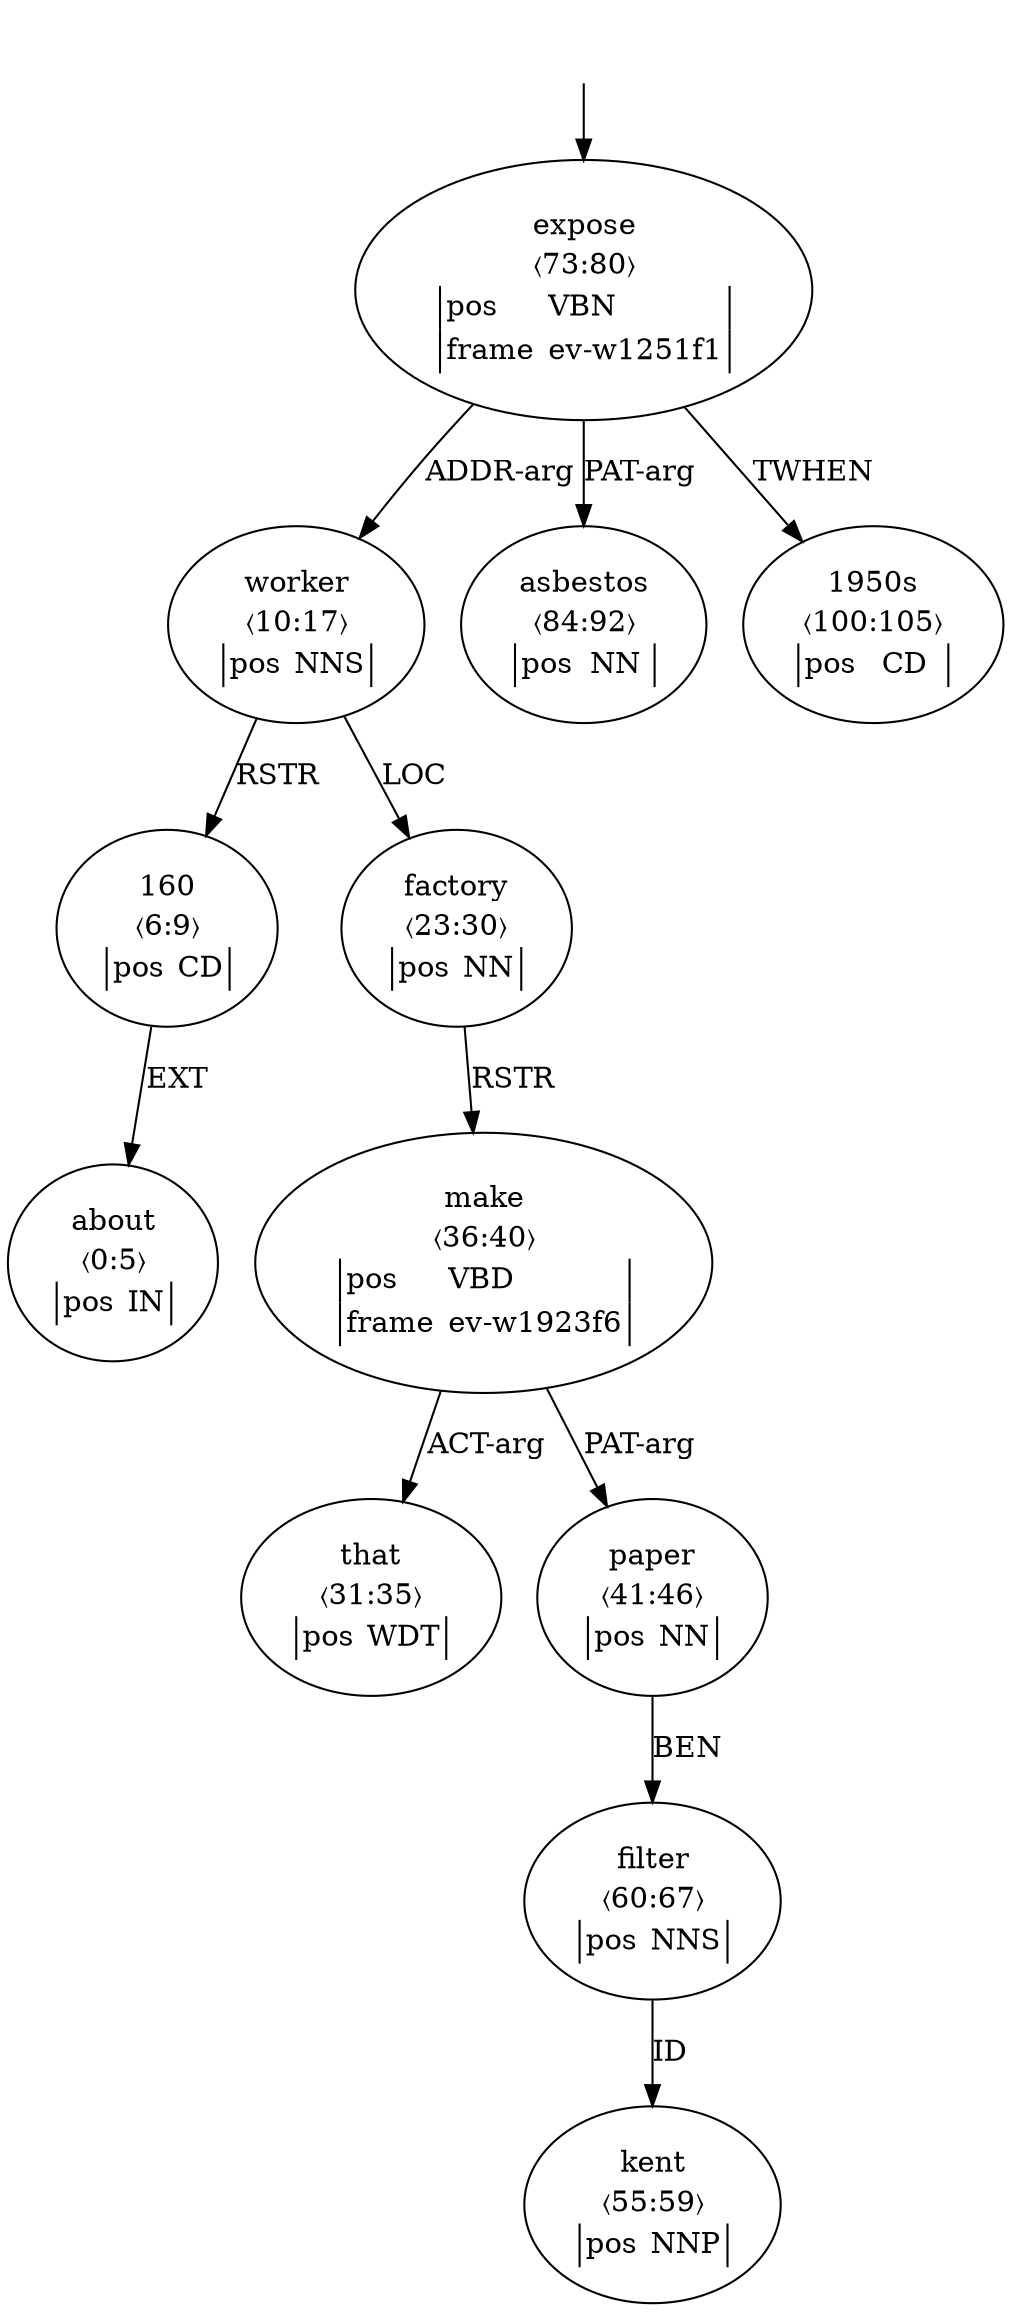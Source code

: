 digraph "20003024" {
  top [ style=invis ];
  top -> 14;
  0 [ label=<<table align="center" border="0" cellspacing="0"><tr><td colspan="2">about</td></tr><tr><td colspan="2">〈0:5〉</td></tr><tr><td sides="l" border="1" align="left">pos</td><td sides="r" border="1" align="left">IN</td></tr></table>> ];
  1 [ label=<<table align="center" border="0" cellspacing="0"><tr><td colspan="2">160</td></tr><tr><td colspan="2">〈6:9〉</td></tr><tr><td sides="l" border="1" align="left">pos</td><td sides="r" border="1" align="left">CD</td></tr></table>> ];
  2 [ label=<<table align="center" border="0" cellspacing="0"><tr><td colspan="2">worker</td></tr><tr><td colspan="2">〈10:17〉</td></tr><tr><td sides="l" border="1" align="left">pos</td><td sides="r" border="1" align="left">NNS</td></tr></table>> ];
  5 [ label=<<table align="center" border="0" cellspacing="0"><tr><td colspan="2">factory</td></tr><tr><td colspan="2">〈23:30〉</td></tr><tr><td sides="l" border="1" align="left">pos</td><td sides="r" border="1" align="left">NN</td></tr></table>> ];
  6 [ label=<<table align="center" border="0" cellspacing="0"><tr><td colspan="2">that</td></tr><tr><td colspan="2">〈31:35〉</td></tr><tr><td sides="l" border="1" align="left">pos</td><td sides="r" border="1" align="left">WDT</td></tr></table>> ];
  7 [ label=<<table align="center" border="0" cellspacing="0"><tr><td colspan="2">make</td></tr><tr><td colspan="2">〈36:40〉</td></tr><tr><td sides="l" border="1" align="left">pos</td><td sides="r" border="1" align="left">VBD</td></tr><tr><td sides="l" border="1" align="left">frame</td><td sides="r" border="1" align="left">ev-w1923f6</td></tr></table>> ];
  8 [ label=<<table align="center" border="0" cellspacing="0"><tr><td colspan="2">paper</td></tr><tr><td colspan="2">〈41:46〉</td></tr><tr><td sides="l" border="1" align="left">pos</td><td sides="r" border="1" align="left">NN</td></tr></table>> ];
  11 [ label=<<table align="center" border="0" cellspacing="0"><tr><td colspan="2">kent</td></tr><tr><td colspan="2">〈55:59〉</td></tr><tr><td sides="l" border="1" align="left">pos</td><td sides="r" border="1" align="left">NNP</td></tr></table>> ];
  12 [ label=<<table align="center" border="0" cellspacing="0"><tr><td colspan="2">filter</td></tr><tr><td colspan="2">〈60:67〉</td></tr><tr><td sides="l" border="1" align="left">pos</td><td sides="r" border="1" align="left">NNS</td></tr></table>> ];
  14 [ label=<<table align="center" border="0" cellspacing="0"><tr><td colspan="2">expose</td></tr><tr><td colspan="2">〈73:80〉</td></tr><tr><td sides="l" border="1" align="left">pos</td><td sides="r" border="1" align="left">VBN</td></tr><tr><td sides="l" border="1" align="left">frame</td><td sides="r" border="1" align="left">ev-w1251f1</td></tr></table>> ];
  16 [ label=<<table align="center" border="0" cellspacing="0"><tr><td colspan="2">asbestos</td></tr><tr><td colspan="2">〈84:92〉</td></tr><tr><td sides="l" border="1" align="left">pos</td><td sides="r" border="1" align="left">NN</td></tr></table>> ];
  19 [ label=<<table align="center" border="0" cellspacing="0"><tr><td colspan="2">1950s</td></tr><tr><td colspan="2">〈100:105〉</td></tr><tr><td sides="l" border="1" align="left">pos</td><td sides="r" border="1" align="left">CD</td></tr></table>> ];
  8 -> 12 [ label="BEN" ];
  14 -> 19 [ label="TWHEN" ];
  7 -> 6 [ label="ACT-arg" ];
  14 -> 2 [ label="ADDR-arg" ];
  14 -> 16 [ label="PAT-arg" ];
  5 -> 7 [ label="RSTR" ];
  2 -> 1 [ label="RSTR" ];
  1 -> 0 [ label="EXT" ];
  7 -> 8 [ label="PAT-arg" ];
  2 -> 5 [ label="LOC" ];
  12 -> 11 [ label="ID" ];
}

